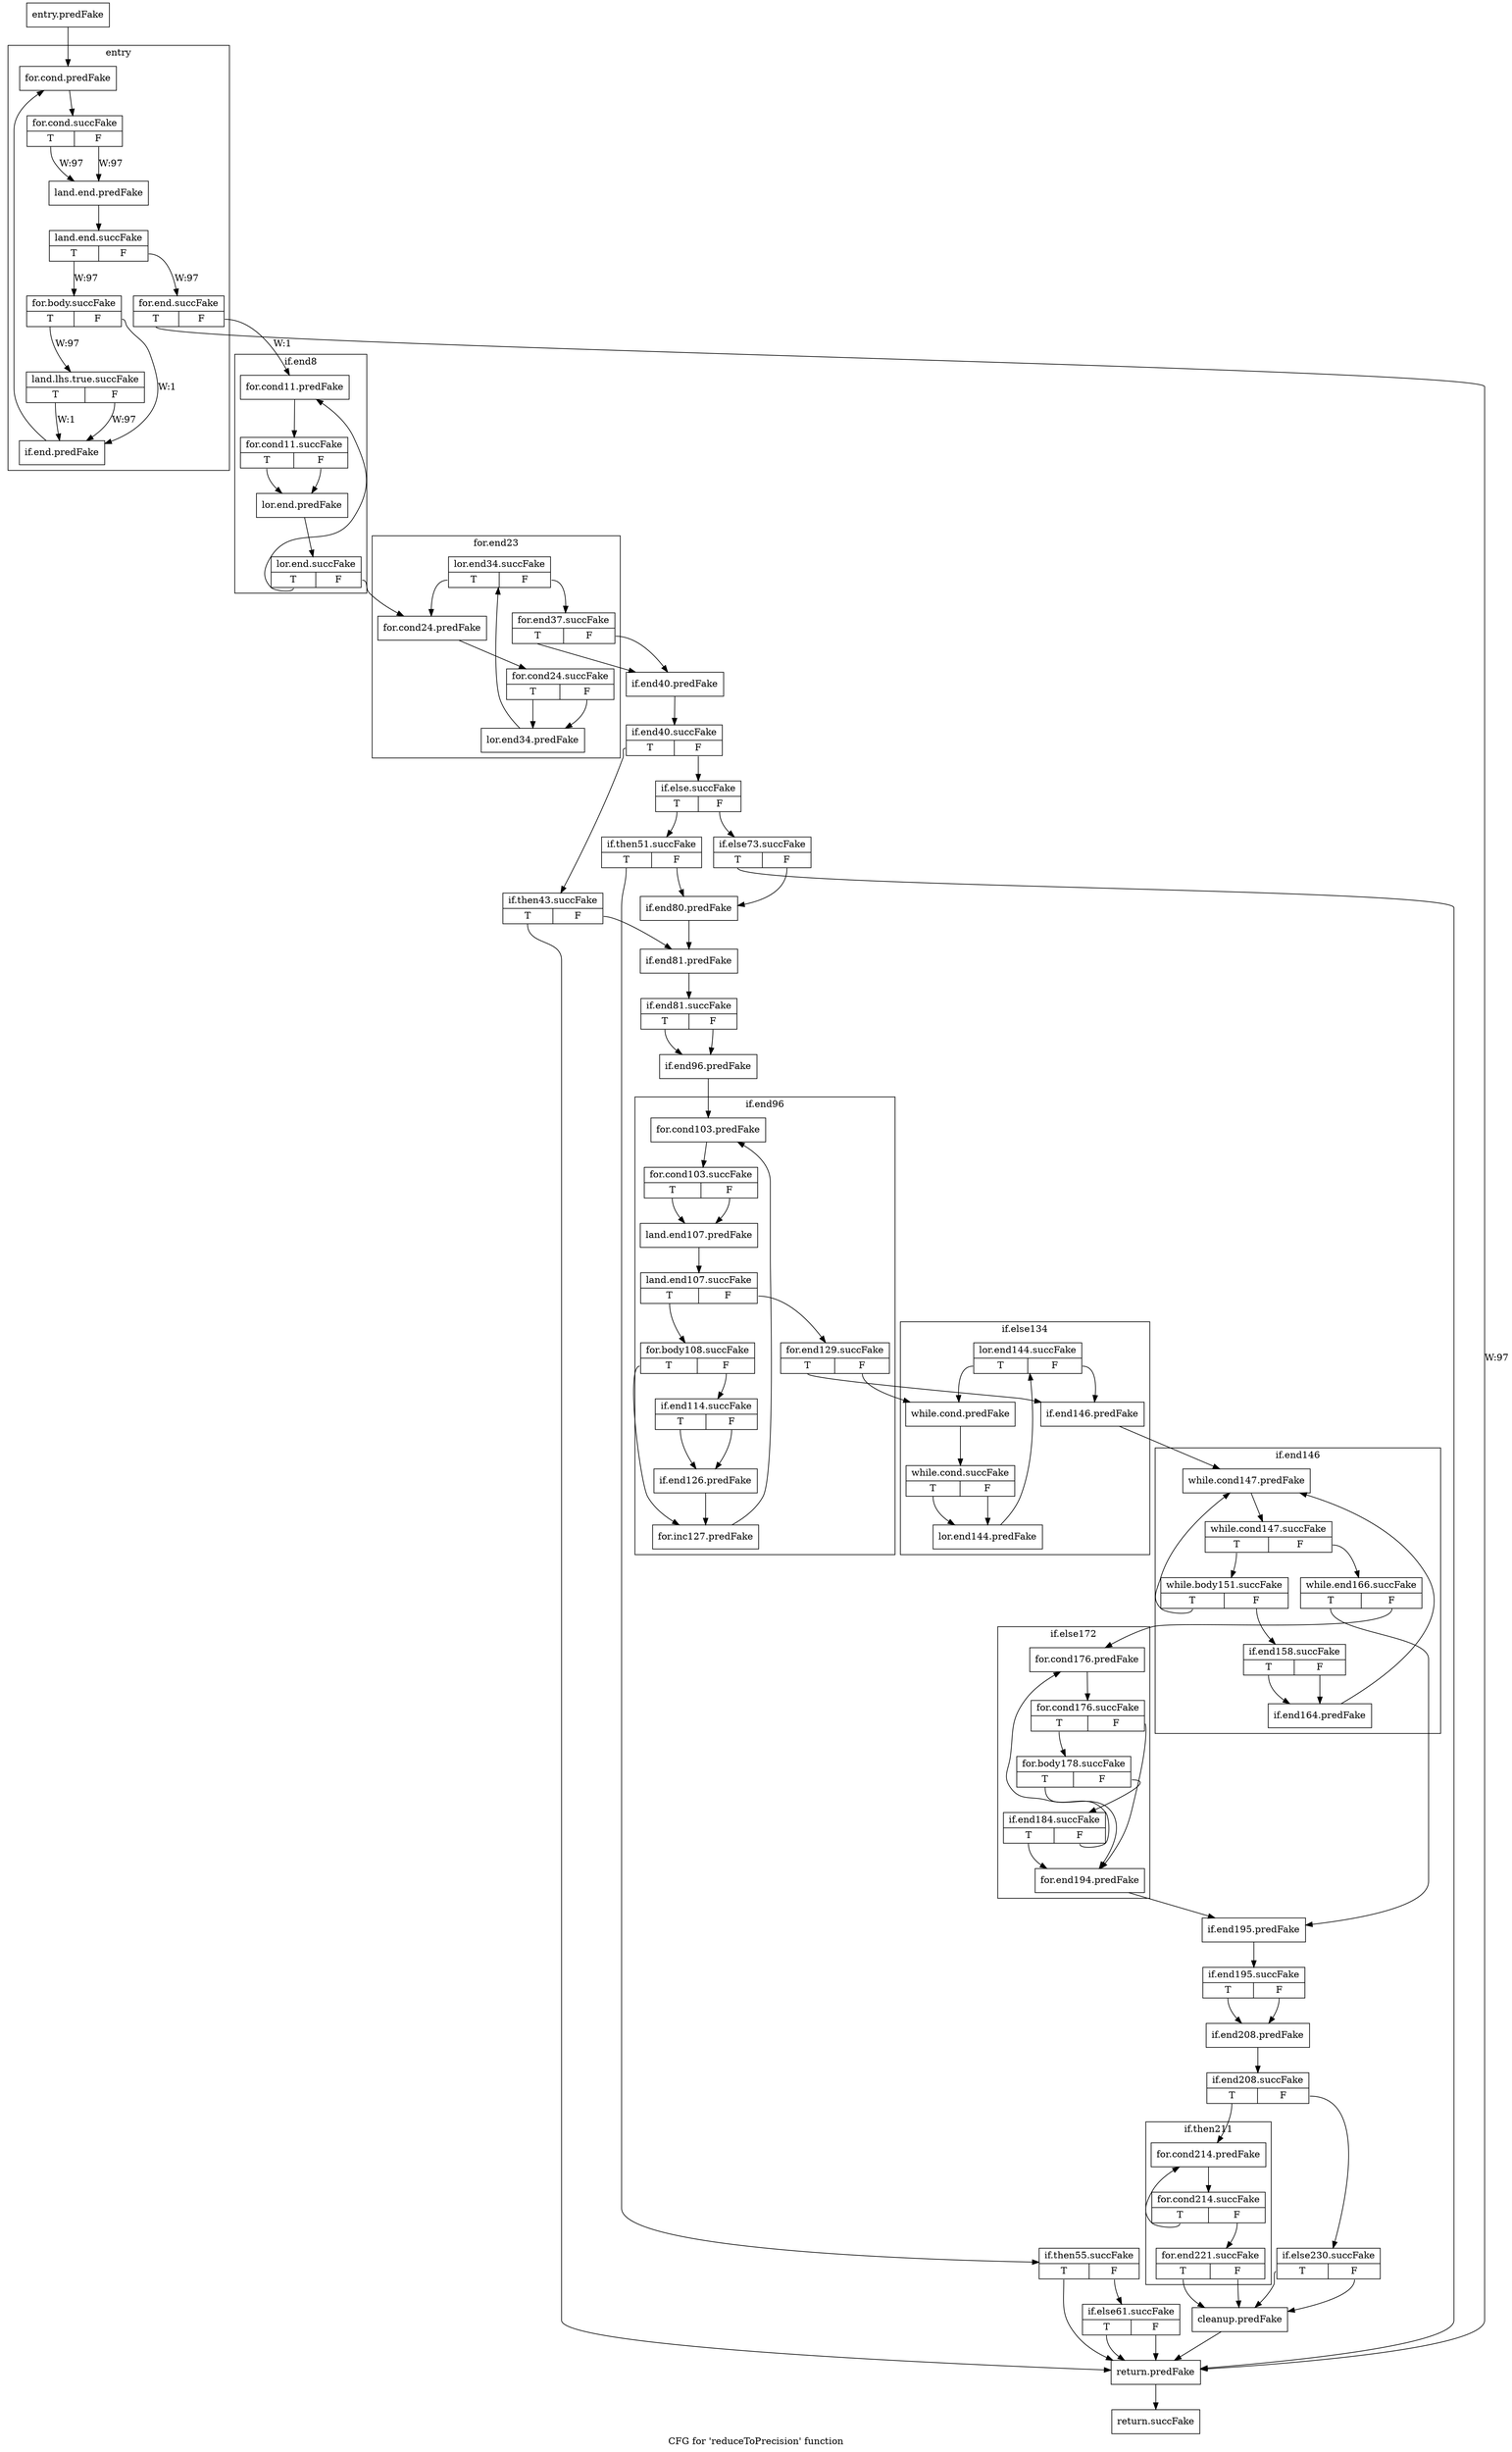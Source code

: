 digraph "CFG for 'reduceToPrecision' function" {
	label="CFG for 'reduceToPrecision' function";

	Node0x3ac1c90 [shape=record,filename="",linenumber="",label="{entry.predFake}"];
	Node0x3ac1c90 -> Node0x3ac3f30[ callList="" memoryops="" filename="/tools/Xilinx/Vitis_HLS/2022.1/include/ap_fixed_base.h" execusionnum="96"];
	Node0x3aad550 [shape=record,filename="/tools/Xilinx/Vitis_HLS/2022.1/include/ap_fixed_base.h",linenumber="2131",label="{for.end.succFake|{<s0>T|<s1>F}}"];
	Node0x3aad550:s0 -> Node0x3ac5d30[label="W:97" callList="" memoryops="" filename="/tools/Xilinx/Vitis_HLS/2022.1/include/ap_fixed_base.h" execusionnum="96"];
	Node0x3aad550:s1 -> Node0x3ac42a0[label="W:1" callList="" memoryops="" filename="/tools/Xilinx/Vitis_HLS/2022.1/include/ap_fixed_base.h" execusionnum="0"];
	Node0x3aa26b0 [shape=record,filename="/tools/Xilinx/Vitis_HLS/2022.1/include/ap_fixed_base.h",linenumber="2146",label="{for.end37.succFake|{<s0>T|<s1>F}}"];
	Node0x3aa26b0:s0 -> Node0x3ac46b0[ callList="" memoryops="" filename="/tools/Xilinx/Vitis_HLS/2022.1/include/ap_fixed_base.h" execusionnum="0"];
	Node0x3aa26b0:s1 -> Node0x3ac46b0;
	Node0x3ac46b0 [shape=record,filename="/tools/Xilinx/Vitis_HLS/2022.1/include/ap_fixed_base.h",linenumber="2148",label="{if.end40.predFake}"];
	Node0x3ac46b0 -> Node0x3aa2840[ callList="" memoryops="" filename="/tools/Xilinx/Vitis_HLS/2022.1/include/ap_fixed_base.h" execusionnum="0"];
	Node0x3aa2840 [shape=record,filename="/tools/Xilinx/Vitis_HLS/2022.1/include/ap_fixed_base.h",linenumber="2148",label="{if.end40.succFake|{<s0>T|<s1>F}}"];
	Node0x3aa2840:s0 -> Node0x3aa2950[ callList="" memoryops="" filename="/tools/Xilinx/Vitis_HLS/2022.1/include/ap_fixed_base.h" execusionnum="0"];
	Node0x3aa2840:s1 -> Node0x3aa2a30[ callList="" memoryops="" filename="/tools/Xilinx/Vitis_HLS/2022.1/include/ap_fixed_base.h" execusionnum="0"];
	Node0x3aa2950 [shape=record,filename="/tools/Xilinx/Vitis_HLS/2022.1/include/ap_fixed_base.h",linenumber="2149",label="{if.then43.succFake|{<s0>T|<s1>F}}"];
	Node0x3aa2950:s0 -> Node0x3ac5d30[ callList="" memoryops="" filename="/tools/Xilinx/Vitis_HLS/2022.1/include/ap_fixed_base.h" execusionnum="0"];
	Node0x3aa2950:s1 -> Node0x3ac4bb0[ callList="" memoryops="" filename="/tools/Xilinx/Vitis_HLS/2022.1/include/ap_fixed_base.h" execusionnum="0"];
	Node0x3aa2a30 [shape=record,filename="/tools/Xilinx/Vitis_HLS/2022.1/include/ap_fixed_base.h",linenumber="2151",label="{if.else.succFake|{<s0>T|<s1>F}}"];
	Node0x3aa2a30:s0 -> Node0x3aa2b10[ callList="" memoryops="" filename="/tools/Xilinx/Vitis_HLS/2022.1/include/ap_fixed_base.h" execusionnum="0"];
	Node0x3aa2a30:s1 -> Node0x3aa2db0[ callList="" memoryops="" filename="/tools/Xilinx/Vitis_HLS/2022.1/include/ap_fixed_base.h" execusionnum="0"];
	Node0x3aa2b10 [shape=record,filename="/tools/Xilinx/Vitis_HLS/2022.1/include/ap_fixed_base.h",linenumber="2152",label="{if.then51.succFake|{<s0>T|<s1>F}}"];
	Node0x3aa2b10:s0 -> Node0x3aa2bf0[ callList="" memoryops="" filename="/tools/Xilinx/Vitis_HLS/2022.1/include/ap_fixed_base.h" execusionnum="0"];
	Node0x3aa2b10:s1 -> Node0x3ac4b60[ callList="" memoryops="" filename="/tools/Xilinx/Vitis_HLS/2022.1/include/ap_fixed_base.h" execusionnum="0"];
	Node0x3aa2bf0 [shape=record,filename="/tools/Xilinx/Vitis_HLS/2022.1/include/ap_fixed_base.h",linenumber="2153",label="{if.then55.succFake|{<s0>T|<s1>F}}"];
	Node0x3aa2bf0:s0 -> Node0x3ac5d30[ callList="" memoryops="" filename="/tools/Xilinx/Vitis_HLS/2022.1/include/ap_fixed_base.h" execusionnum="0"];
	Node0x3aa2bf0:s1 -> Node0x3aa2cd0[ callList="" memoryops="" filename="/tools/Xilinx/Vitis_HLS/2022.1/include/ap_fixed_base.h" execusionnum="0"];
	Node0x3aa2cd0 [shape=record,filename="/tools/Xilinx/Vitis_HLS/2022.1/include/ap_fixed_base.h",linenumber="2156",label="{if.else61.succFake|{<s0>T|<s1>F}}"];
	Node0x3aa2cd0:s0 -> Node0x3ac5d30[ callList="" memoryops="" filename="/tools/Xilinx/Vitis_HLS/2022.1/include/ap_fixed_base.h" execusionnum="0"];
	Node0x3aa2cd0:s1 -> Node0x3ac5d30[ callList="" memoryops="" filename="/tools/Xilinx/Vitis_HLS/2022.1/include/ap_fixed_base.h" execusionnum="0"];
	Node0x3aa2db0 [shape=record,filename="/tools/Xilinx/Vitis_HLS/2022.1/include/ap_fixed_base.h",linenumber="2165",label="{if.else73.succFake|{<s0>T|<s1>F}}"];
	Node0x3aa2db0:s0 -> Node0x3ac5d30[ callList="" memoryops="" filename="/tools/Xilinx/Vitis_HLS/2022.1/include/ap_fixed_base.h" execusionnum="0"];
	Node0x3aa2db0:s1 -> Node0x3ac4b60[ callList="" memoryops="" filename="/tools/Xilinx/Vitis_HLS/2022.1/include/ap_fixed_base.h" execusionnum="0"];
	Node0x3ac4b60 [shape=record,filename="",linenumber="",label="{if.end80.predFake}"];
	Node0x3ac4b60 -> Node0x3ac4bb0[ callList="" memoryops="" filename="" execusionnum="0"];
	Node0x3ac4bb0 [shape=record,filename="/tools/Xilinx/Vitis_HLS/2022.1/include/ap_fixed_base.h",linenumber="2171",label="{if.end81.predFake}"];
	Node0x3ac4bb0 -> Node0x3aa3020[ callList="" memoryops="" filename="/tools/Xilinx/Vitis_HLS/2022.1/include/ap_fixed_base.h" execusionnum="0"];
	Node0x3aa3020 [shape=record,filename="/tools/Xilinx/Vitis_HLS/2022.1/include/ap_fixed_base.h",linenumber="2173",label="{if.end81.succFake|{<s0>T|<s1>F}}"];
	Node0x3aa3020:s0 -> Node0x3ac4ca0[ callList="" memoryops="" filename="/tools/Xilinx/Vitis_HLS/2022.1/include/ap_fixed_base.h" execusionnum="0"];
	Node0x3aa3020:s1 -> Node0x3ac4ca0[ callList="" memoryops="" filename="/tools/Xilinx/Vitis_HLS/2022.1/include/ap_fixed_base.h" execusionnum="0"];
	Node0x3ac4ca0 [shape=record,filename="/tools/Xilinx/Vitis_HLS/2022.1/include/ap_fixed_base.h",linenumber="2182",label="{if.end96.predFake}"];
	Node0x3ac4ca0 -> Node0x3ac4cf0[ callList="" memoryops="" filename="/tools/Xilinx/Vitis_HLS/2022.1/include/ap_fixed_base.h" execusionnum="0"];
	Node0x3aa3880 [shape=record,filename="/tools/Xilinx/Vitis_HLS/2022.1/include/ap_fixed_base.h",linenumber="2194",label="{for.end129.succFake|{<s0>T|<s1>F}}"];
	Node0x3aa3880:s0 -> Node0x3ac5290[ callList="" memoryops="" filename="/tools/Xilinx/Vitis_HLS/2022.1/include/ap_fixed_base.h" execusionnum="0"];
	Node0x3aa3880:s1 -> Node0x3ac5100[ callList="" memoryops="" filename="/tools/Xilinx/Vitis_HLS/2022.1/include/ap_fixed_base.h" execusionnum="0"];
	Node0x3ac5290 [shape=record,filename="/tools/Xilinx/Vitis_HLS/2022.1/include/ap_fixed_base.h",linenumber="2202",label="{if.end146.predFake}"];
	Node0x3ac5290 -> Node0x3ac52e0[ callList="" memoryops="" filename="/tools/Xilinx/Vitis_HLS/2022.1/include/ap_fixed_base.h" execusionnum="0"];
	Node0x3aa4240 [shape=record,filename="/tools/Xilinx/Vitis_HLS/2022.1/include/ap_fixed_base.h",linenumber="2216",label="{while.end166.succFake|{<s0>T|<s1>F}}"];
	Node0x3aa4240:s0 -> Node0x3ac5830[ callList="" memoryops="" filename="/tools/Xilinx/Vitis_HLS/2022.1/include/ap_fixed_base.h" execusionnum="0"];
	Node0x3aa4240:s1 -> Node0x3ac55b0[ callList="" memoryops="" filename="/tools/Xilinx/Vitis_HLS/2022.1/include/ap_fixed_base.h" execusionnum="0"];
	Node0x3ac57e0 [shape=record,filename="",linenumber="",label="{for.end194.predFake}"];
	Node0x3ac57e0 -> Node0x3ac5830[ callList="" memoryops="" filename="" execusionnum="0"];
	Node0x3ac5830 [shape=record,filename="/tools/Xilinx/Vitis_HLS/2022.1/include/ap_fixed_base.h",linenumber="2228",label="{if.end195.predFake}"];
	Node0x3ac5830 -> Node0x3aa4890[ callList="" memoryops="" filename="/tools/Xilinx/Vitis_HLS/2022.1/include/ap_fixed_base.h" execusionnum="0"];
	Node0x3aa4890 [shape=record,filename="/tools/Xilinx/Vitis_HLS/2022.1/include/ap_fixed_base.h",linenumber="2228",label="{if.end195.succFake|{<s0>T|<s1>F}}"];
	Node0x3aa4890:s0 -> Node0x3ac5920[ callList="" memoryops="" filename="/tools/Xilinx/Vitis_HLS/2022.1/include/ap_fixed_base.h" execusionnum="0"];
	Node0x3aa4890:s1 -> Node0x3ac5920[ callList="" memoryops="" filename="/tools/Xilinx/Vitis_HLS/2022.1/include/ap_fixed_base.h" execusionnum="0"];
	Node0x3ac5920 [shape=record,filename="/tools/Xilinx/Vitis_HLS/2022.1/include/ap_fixed_base.h",linenumber="2233",label="{if.end208.predFake}"];
	Node0x3ac5920 -> Node0x3aa4a50[ callList="" memoryops="" filename="/tools/Xilinx/Vitis_HLS/2022.1/include/ap_fixed_base.h" execusionnum="0"];
	Node0x3aa4a50 [shape=record,filename="/tools/Xilinx/Vitis_HLS/2022.1/include/ap_fixed_base.h",linenumber="2234",label="{if.end208.succFake|{<s0>T|<s1>F}}"];
	Node0x3aa4a50:s0 -> Node0x3ac59c0[ callList="" memoryops="" filename="/tools/Xilinx/Vitis_HLS/2022.1/include/ap_fixed_base.h" execusionnum="0"];
	Node0x3aa4a50:s1 -> Node0x3aa4e00[ callList="" memoryops="" filename="/tools/Xilinx/Vitis_HLS/2022.1/include/ap_fixed_base.h" execusionnum="0"];
	Node0x3aa4d20 [shape=record,filename="/tools/Xilinx/Vitis_HLS/2022.1/include/ap_fixed_base.h",linenumber="2238",label="{for.end221.succFake|{<s0>T|<s1>F}}"];
	Node0x3aa4d20:s0 -> Node0x3ac5ce0[ callList="" memoryops="" filename="/tools/Xilinx/Vitis_HLS/2022.1/include/ap_fixed_base.h" execusionnum="0"];
	Node0x3aa4d20:s1 -> Node0x3ac5ce0[ callList="" memoryops="" filename="/tools/Xilinx/Vitis_HLS/2022.1/include/ap_fixed_base.h" execusionnum="0"];
	Node0x3aa4e00 [shape=record,filename="/tools/Xilinx/Vitis_HLS/2022.1/include/ap_fixed_base.h",linenumber="2245",label="{if.else230.succFake|{<s0>T|<s1>F}}"];
	Node0x3aa4e00:s0 -> Node0x3ac5ce0[ callList="" memoryops="" filename="/tools/Xilinx/Vitis_HLS/2022.1/include/ap_fixed_base.h" execusionnum="0"];
	Node0x3aa4e00:s1 -> Node0x3ac5ce0[ callList="" memoryops="" filename="" execusionnum="0"];
	Node0x3ac5ce0 [shape=record,filename="/tools/Xilinx/Vitis_HLS/2022.1/include/ap_fixed_base.h",linenumber="2252",label="{cleanup.predFake}"];
	Node0x3ac5ce0 -> Node0x3ac5d30[ callList="" memoryops="" filename="/tools/Xilinx/Vitis_HLS/2022.1/include/ap_fixed_base.h" execusionnum="0"];
	Node0x3ac5d30 [shape=record,filename="/tools/Xilinx/Vitis_HLS/2022.1/include/ap_fixed_base.h",linenumber="2252",label="{return.predFake}"];
	Node0x3ac5d30 -> Node0x3aa50a0[ callList="" memoryops="" filename="/tools/Xilinx/Vitis_HLS/2022.1/include/ap_fixed_base.h" execusionnum="0"];
	Node0x3aa50a0 [shape=record,filename="/tools/Xilinx/Vitis_HLS/2022.1/include/ap_fixed_base.h",linenumber="2252",label="{return.succFake}"];
subgraph cluster_0 {
	label="if.then211";
	tripcount="0";
	invocationtime="-1";

	Node0x3ac59c0 [shape=record,filename="/tools/Xilinx/Vitis_HLS/2022.1/include/ap_fixed_base.h",linenumber="2236",label="{for.cond214.predFake}"];
	Node0x3ac59c0 -> Node0x3aa4c10[ callList="" memoryops="" filename="/tools/Xilinx/Vitis_HLS/2022.1/include/ap_fixed_base.h" execusionnum="0"];
	Node0x3aa4c10 [shape=record,filename="/tools/Xilinx/Vitis_HLS/2022.1/include/ap_fixed_base.h",linenumber="2236",label="{for.cond214.succFake|{<s0>T|<s1>F}}"];
	Node0x3aa4c10:s0 -> Node0x3ac59c0[ callList="" memoryops="" filename="/tools/Xilinx/Vitis_HLS/2022.1/include/ap_fixed_base.h" execusionnum="0"];
	Node0x3aa4c10:s1 -> Node0x3aa4d20[ callList="" memoryops="" filename="/tools/Xilinx/Vitis_HLS/2022.1/include/ap_fixed_base.h" execusionnum="0"];
}
subgraph cluster_1 {
	label="if.else172";
	tripcount="0";
	invocationtime="-1";

	Node0x3ac55b0 [shape=record,filename="/tools/Xilinx/Vitis_HLS/2022.1/include/ap_fixed_base.h",linenumber="2219",label="{for.cond176.predFake}"];
	Node0x3ac55b0 -> Node0x3aa4460[ callList="" memoryops="" filename="/tools/Xilinx/Vitis_HLS/2022.1/include/ap_fixed_base.h" execusionnum="0"];
	Node0x3aa4460 [shape=record,filename="/tools/Xilinx/Vitis_HLS/2022.1/include/ap_fixed_base.h",linenumber="2219",label="{for.cond176.succFake|{<s0>T|<s1>F}}"];
	Node0x3aa4460:s0 -> Node0x3aa4540[ callList="" memoryops="" filename="/tools/Xilinx/Vitis_HLS/2022.1/include/ap_fixed_base.h" execusionnum="0"];
	Node0x3aa4460:s1 -> Node0x3ac57e0;
	Node0x3aa4540 [shape=record,filename="/tools/Xilinx/Vitis_HLS/2022.1/include/ap_fixed_base.h",linenumber="2221",label="{for.body178.succFake|{<s0>T|<s1>F}}"];
	Node0x3aa4540:s0 -> Node0x3ac57e0[ callList="" memoryops="" filename="/tools/Xilinx/Vitis_HLS/2022.1/include/ap_fixed_base.h" execusionnum="0"];
	Node0x3aa4540:s1 -> Node0x3aa4620[ callList="" memoryops="" filename="/tools/Xilinx/Vitis_HLS/2022.1/include/ap_fixed_base.h" execusionnum="0"];
	Node0x3aa4620 [shape=record,filename="/tools/Xilinx/Vitis_HLS/2022.1/include/ap_fixed_base.h",linenumber="2222",label="{if.end184.succFake|{<s0>T|<s1>F}}"];
	Node0x3aa4620:s0 -> Node0x3ac57e0[ callList="" memoryops="" filename="/tools/Xilinx/Vitis_HLS/2022.1/include/ap_fixed_base.h" execusionnum="0"];
	Node0x3aa4620:s1 -> Node0x3ac55b0[ callList="" memoryops="" filename="/tools/Xilinx/Vitis_HLS/2022.1/include/ap_fixed_base.h" execusionnum="0"];
}
subgraph cluster_2 {
	label="if.end146";
	tripcount="0";
	invocationtime="-1";

	Node0x3ac52e0 [shape=record,filename="/tools/Xilinx/Vitis_HLS/2022.1/include/ap_fixed_base.h",linenumber="2204",label="{while.cond147.predFake}"];
	Node0x3ac52e0 -> Node0x3aa3ec0[ callList="" memoryops="" filename="/tools/Xilinx/Vitis_HLS/2022.1/include/ap_fixed_base.h" execusionnum="0"];
	Node0x3ac5470 [shape=record,filename="/tools/Xilinx/Vitis_HLS/2022.1/include/ap_fixed_base.h",linenumber="2211",label="{if.end164.predFake}"];
	Node0x3ac5470 -> Node0x3ac52e0[ callList="" memoryops="" filename="/tools/Xilinx/Vitis_HLS/2022.1/include/ap_fixed_base.h" execusionnum="0"];
	Node0x3aa3ec0 [shape=record,filename="/tools/Xilinx/Vitis_HLS/2022.1/include/ap_fixed_base.h",linenumber="2204",label="{while.cond147.succFake|{<s0>T|<s1>F}}"];
	Node0x3aa3ec0:s0 -> Node0x3aa3fd0[ callList="" memoryops="" filename="/tools/Xilinx/Vitis_HLS/2022.1/include/ap_fixed_base.h" execusionnum="0"];
	Node0x3aa3ec0:s1 -> Node0x3aa4240[ callList="" memoryops="" filename="/tools/Xilinx/Vitis_HLS/2022.1/include/ap_fixed_base.h" execusionnum="0"];
	Node0x3aa3fd0 [shape=record,filename="/tools/Xilinx/Vitis_HLS/2022.1/include/ap_fixed_base.h",linenumber="2205",label="{while.body151.succFake|{<s0>T|<s1>F}}"];
	Node0x3aa3fd0:s0 -> Node0x3ac52e0[ callList="" memoryops="" filename="/tools/Xilinx/Vitis_HLS/2022.1/include/ap_fixed_base.h" execusionnum="0"];
	Node0x3aa3fd0:s1 -> Node0x3aa40b0[ callList="" memoryops="" filename="/tools/Xilinx/Vitis_HLS/2022.1/include/ap_fixed_base.h" execusionnum="0"];
	Node0x3aa40b0 [shape=record,filename="/tools/Xilinx/Vitis_HLS/2022.1/include/ap_fixed_base.h",linenumber="2210",label="{if.end158.succFake|{<s0>T|<s1>F}}"];
	Node0x3aa40b0:s0 -> Node0x3ac5470[ callList="" memoryops="" filename="/tools/Xilinx/Vitis_HLS/2022.1/include/ap_fixed_base.h" execusionnum="0"];
	Node0x3aa40b0:s1 -> Node0x3ac5470;
}
subgraph cluster_3 {
	label="if.else134";
	tripcount="0";
	invocationtime="-1";

	Node0x3ac5100 [shape=record,filename="/tools/Xilinx/Vitis_HLS/2022.1/include/ap_fixed_base.h",linenumber="2198",label="{while.cond.predFake}"];
	Node0x3ac5100 -> Node0x3aa3a90[ callList="" memoryops="" filename="/tools/Xilinx/Vitis_HLS/2022.1/include/ap_fixed_base.h" execusionnum="0"];
	Node0x3ac51a0 [shape=record,filename="/tools/Xilinx/Vitis_HLS/2022.1/include/ap_fixed_base.h",linenumber="2198",label="{lor.end144.predFake}"];
	Node0x3ac51a0 -> Node0x3aa3c20[ callList="" memoryops="" filename="/tools/Xilinx/Vitis_HLS/2022.1/include/ap_fixed_base.h" execusionnum="0"];
	Node0x3aa3a90 [shape=record,filename="/tools/Xilinx/Vitis_HLS/2022.1/include/ap_fixed_base.h",linenumber="2198",label="{while.cond.succFake|{<s0>T|<s1>F}}"];
	Node0x3aa3a90:s0 -> Node0x3ac51a0;
	Node0x3aa3a90:s1 -> Node0x3ac51a0[ callList="" memoryops="" filename="/tools/Xilinx/Vitis_HLS/2022.1/include/ap_fixed_base.h" execusionnum="0"];
	Node0x3aa3c20 [shape=record,filename="/tools/Xilinx/Vitis_HLS/2022.1/include/ap_fixed_base.h",linenumber="2198",label="{lor.end144.succFake|{<s0>T|<s1>F}}"];
	Node0x3aa3c20:s0 -> Node0x3ac5100[ callList="" memoryops="" filename="/tools/Xilinx/Vitis_HLS/2022.1/include/ap_fixed_base.h" execusionnum="0"];
	Node0x3aa3c20:s1 -> Node0x3ac5290[ callList="" memoryops="" filename="" execusionnum="0"];
}
subgraph cluster_4 {
	label="if.end96";
	tripcount="0";
	invocationtime="-1";

	Node0x3ac4cf0 [shape=record,filename="/tools/Xilinx/Vitis_HLS/2022.1/include/ap_fixed_base.h",linenumber="2183",label="{for.cond103.predFake}"];
	Node0x3ac4cf0 -> Node0x3aa32c0[ callList="" memoryops="" filename="/tools/Xilinx/Vitis_HLS/2022.1/include/ap_fixed_base.h" execusionnum="0"];
	Node0x3ac4d90 [shape=record,filename="/tools/Xilinx/Vitis_HLS/2022.1/include/ap_fixed_base.h",linenumber="2183",label="{land.end107.predFake}"];
	Node0x3ac4d90 -> Node0x3aa3420[ callList="" memoryops="" filename="/tools/Xilinx/Vitis_HLS/2022.1/include/ap_fixed_base.h" execusionnum="0"];
	Node0x3ac4f70 [shape=record,filename="/tools/Xilinx/Vitis_HLS/2022.1/include/ap_fixed_base.h",linenumber="2191",label="{if.end126.predFake}"];
	Node0x3ac4f70 -> Node0x3ac4fc0[ callList="" memoryops="" filename="/tools/Xilinx/Vitis_HLS/2022.1/include/ap_fixed_base.h" execusionnum="0"];
	Node0x3ac4fc0 [shape=record,filename="/tools/Xilinx/Vitis_HLS/2022.1/include/ap_fixed_base.h",linenumber="2183",label="{for.inc127.predFake}"];
	Node0x3ac4fc0 -> Node0x3ac4cf0[ callList="" memoryops="" filename="/tools/Xilinx/Vitis_HLS/2022.1/include/ap_fixed_base.h" execusionnum="0"];
	Node0x3aa32c0 [shape=record,filename="/tools/Xilinx/Vitis_HLS/2022.1/include/ap_fixed_base.h",linenumber="2183",label="{for.cond103.succFake|{<s0>T|<s1>F}}"];
	Node0x3aa32c0:s0 -> Node0x3ac4d90[ callList="" memoryops="" filename="/tools/Xilinx/Vitis_HLS/2022.1/include/ap_fixed_base.h" execusionnum="0"];
	Node0x3aa32c0:s1 -> Node0x3ac4d90;
	Node0x3aa3420 [shape=record,filename="/tools/Xilinx/Vitis_HLS/2022.1/include/ap_fixed_base.h",linenumber="2183",label="{land.end107.succFake|{<s0>T|<s1>F}}"];
	Node0x3aa3420:s0 -> Node0x3aa3530[ callList="" memoryops="" filename="/tools/Xilinx/Vitis_HLS/2022.1/include/ap_fixed_base.h" execusionnum="0"];
	Node0x3aa3420:s1 -> Node0x3aa3880[ callList="" memoryops="" filename="/tools/Xilinx/Vitis_HLS/2022.1/include/ap_fixed_base.h" execusionnum="0"];
	Node0x3aa3530 [shape=record,filename="/tools/Xilinx/Vitis_HLS/2022.1/include/ap_fixed_base.h",linenumber="2184",label="{for.body108.succFake|{<s0>T|<s1>F}}"];
	Node0x3aa3530:s0 -> Node0x3ac4fc0[ callList="" memoryops="" filename="/tools/Xilinx/Vitis_HLS/2022.1/include/ap_fixed_base.h" execusionnum="0"];
	Node0x3aa3530:s1 -> Node0x3aa3610[ callList="" memoryops="" filename="/tools/Xilinx/Vitis_HLS/2022.1/include/ap_fixed_base.h" execusionnum="0"];
	Node0x3aa3610 [shape=record,filename="/tools/Xilinx/Vitis_HLS/2022.1/include/ap_fixed_base.h",linenumber="2185",label="{if.end114.succFake|{<s0>T|<s1>F}}"];
	Node0x3aa3610:s0 -> Node0x3ac4f70[ callList="" memoryops="" filename="/tools/Xilinx/Vitis_HLS/2022.1/include/ap_fixed_base.h" execusionnum="0"];
	Node0x3aa3610:s1 -> Node0x3ac4f70[ callList="" memoryops="" filename="/tools/Xilinx/Vitis_HLS/2022.1/include/ap_fixed_base.h" execusionnum="0"];
}
subgraph cluster_5 {
	label="for.end23";
	tripcount="0";
	invocationtime="-1";

	Node0x3ac4480 [shape=record,filename="/tools/Xilinx/Vitis_HLS/2022.1/include/ap_fixed_base.h",linenumber="2142",label="{for.cond24.predFake}"];
	Node0x3ac4480 -> Node0x3aa2410[ callList="" memoryops="" filename="/tools/Xilinx/Vitis_HLS/2022.1/include/ap_fixed_base.h" execusionnum="0"];
	Node0x3ac4520 [shape=record,filename="/tools/Xilinx/Vitis_HLS/2022.1/include/ap_fixed_base.h",linenumber="2142",label="{lor.end34.predFake}"];
	Node0x3ac4520 -> Node0x3aa25a0[ callList="" memoryops="" filename="/tools/Xilinx/Vitis_HLS/2022.1/include/ap_fixed_base.h" execusionnum="0"];
	Node0x3aa2410 [shape=record,filename="/tools/Xilinx/Vitis_HLS/2022.1/include/ap_fixed_base.h",linenumber="2142",label="{for.cond24.succFake|{<s0>T|<s1>F}}"];
	Node0x3aa2410:s0 -> Node0x3ac4520;
	Node0x3aa2410:s1 -> Node0x3ac4520[ callList="" memoryops="" filename="/tools/Xilinx/Vitis_HLS/2022.1/include/ap_fixed_base.h" execusionnum="0"];
	Node0x3aa25a0 [shape=record,filename="/tools/Xilinx/Vitis_HLS/2022.1/include/ap_fixed_base.h",linenumber="2142",label="{lor.end34.succFake|{<s0>T|<s1>F}}"];
	Node0x3aa25a0:s0 -> Node0x3ac4480[ callList="" memoryops="" filename="/tools/Xilinx/Vitis_HLS/2022.1/include/ap_fixed_base.h" execusionnum="0"];
	Node0x3aa25a0:s1 -> Node0x3aa26b0[ callList="" memoryops="" filename="/tools/Xilinx/Vitis_HLS/2022.1/include/ap_fixed_base.h" execusionnum="0"];
}
subgraph cluster_6 {
	label="if.end8";
	tripcount="0";
	invocationtime="1";

	Node0x3ac42a0 [shape=record,filename="/tools/Xilinx/Vitis_HLS/2022.1/include/ap_fixed_base.h",linenumber="2138",label="{for.cond11.predFake}"];
	Node0x3ac42a0 -> Node0x3aa2060[ callList="" memoryops="" filename="/tools/Xilinx/Vitis_HLS/2022.1/include/ap_fixed_base.h" execusionnum="0"];
	Node0x3ac4340 [shape=record,filename="/tools/Xilinx/Vitis_HLS/2022.1/include/ap_fixed_base.h",linenumber="2138",label="{lor.end.predFake}"];
	Node0x3ac4340 -> Node0x3aa2220[ callList="" memoryops="" filename="/tools/Xilinx/Vitis_HLS/2022.1/include/ap_fixed_base.h" execusionnum="0"];
	Node0x3aa2060 [shape=record,filename="/tools/Xilinx/Vitis_HLS/2022.1/include/ap_fixed_base.h",linenumber="2138",label="{for.cond11.succFake|{<s0>T|<s1>F}}"];
	Node0x3aa2060:s0 -> Node0x3ac4340;
	Node0x3aa2060:s1 -> Node0x3ac4340[ callList="" memoryops="" filename="/tools/Xilinx/Vitis_HLS/2022.1/include/ap_fixed_base.h" execusionnum="0"];
	Node0x3aa2220 [shape=record,filename="/tools/Xilinx/Vitis_HLS/2022.1/include/ap_fixed_base.h",linenumber="2138",label="{lor.end.succFake|{<s0>T|<s1>F}}"];
	Node0x3aa2220:s0 -> Node0x3ac42a0[ callList="" memoryops="" filename="/tools/Xilinx/Vitis_HLS/2022.1/include/ap_fixed_base.h" execusionnum="0"];
	Node0x3aa2220:s1 -> Node0x3ac4480[ callList="" memoryops="" filename="/tools/Xilinx/Vitis_HLS/2022.1/include/ap_fixed_base.h" execusionnum="0"];
}
subgraph cluster_7 {
	label="entry";
	tripcount="96";
	invocationtime="96";

	Node0x3ac3f30 [shape=record,filename="/tools/Xilinx/Vitis_HLS/2022.1/include/ap_fixed_base.h",linenumber="2129",label="{for.cond.predFake}"];
	Node0x3ac3f30 -> Node0x3aaa550[ callList="" memoryops="" filename="/tools/Xilinx/Vitis_HLS/2022.1/include/ap_fixed_base.h" execusionnum="192"];
	Node0x3ac3fd0 [shape=record,filename="/tools/Xilinx/Vitis_HLS/2022.1/include/ap_fixed_base.h",linenumber="2129",label="{land.end.predFake}"];
	Node0x3ac3fd0 -> Node0x3aad1a0[ callList="" memoryops="" filename="/tools/Xilinx/Vitis_HLS/2022.1/include/ap_fixed_base.h" execusionnum="192"];
	Node0x3ac4110 [shape=record,filename="/tools/Xilinx/Vitis_HLS/2022.1/include/ap_fixed_base.h",linenumber="2130",label="{if.end.predFake}"];
	Node0x3ac4110 -> Node0x3ac3f30[ callList="" memoryops="" filename="/tools/Xilinx/Vitis_HLS/2022.1/include/ap_fixed_base.h" execusionnum="96"];
	Node0x3aaa550 [shape=record,filename="/tools/Xilinx/Vitis_HLS/2022.1/include/ap_fixed_base.h",linenumber="2129",label="{for.cond.succFake|{<s0>T|<s1>F}}"];
	Node0x3aaa550:s0 -> Node0x3ac3fd0[label="W:97" callList="" memoryops="" filename="/tools/Xilinx/Vitis_HLS/2022.1/include/ap_fixed_base.h" execusionnum="96"];
	Node0x3aaa550:s1 -> Node0x3ac3fd0[label="W:97"];
	Node0x3aad1a0 [shape=record,filename="/tools/Xilinx/Vitis_HLS/2022.1/include/ap_fixed_base.h",linenumber="2129",label="{land.end.succFake|{<s0>T|<s1>F}}"];
	Node0x3aad1a0:s0 -> Node0x3aad2b0[label="W:97" callList="" memoryops="" filename="/tools/Xilinx/Vitis_HLS/2022.1/include/ap_fixed_base.h" execusionnum="96"];
	Node0x3aad1a0:s1 -> Node0x3aad550[label="W:97" callList="" memoryops="" filename="/tools/Xilinx/Vitis_HLS/2022.1/include/ap_fixed_base.h" execusionnum="96"];
	Node0x3aad2b0 [shape=record,filename="/tools/Xilinx/Vitis_HLS/2022.1/include/ap_fixed_base.h",linenumber="2130",label="{for.body.succFake|{<s0>T|<s1>F}}"];
	Node0x3aad2b0:s0 -> Node0x3aad390[label="W:97" callList="" memoryops="" filename="/tools/Xilinx/Vitis_HLS/2022.1/include/ap_fixed_base.h" execusionnum="96"];
	Node0x3aad2b0:s1 -> Node0x3ac4110[label="W:1"];
	Node0x3aad390 [shape=record,filename="/tools/Xilinx/Vitis_HLS/2022.1/include/ap_fixed_base.h",linenumber="2130",label="{land.lhs.true.succFake|{<s0>T|<s1>F}}"];
	Node0x3aad390:s0 -> Node0x3ac4110[label="W:1" callList="" memoryops="" filename="/tools/Xilinx/Vitis_HLS/2022.1/include/ap_fixed_base.h" execusionnum="0"];
	Node0x3aad390:s1 -> Node0x3ac4110[label="W:97"];
}
}
